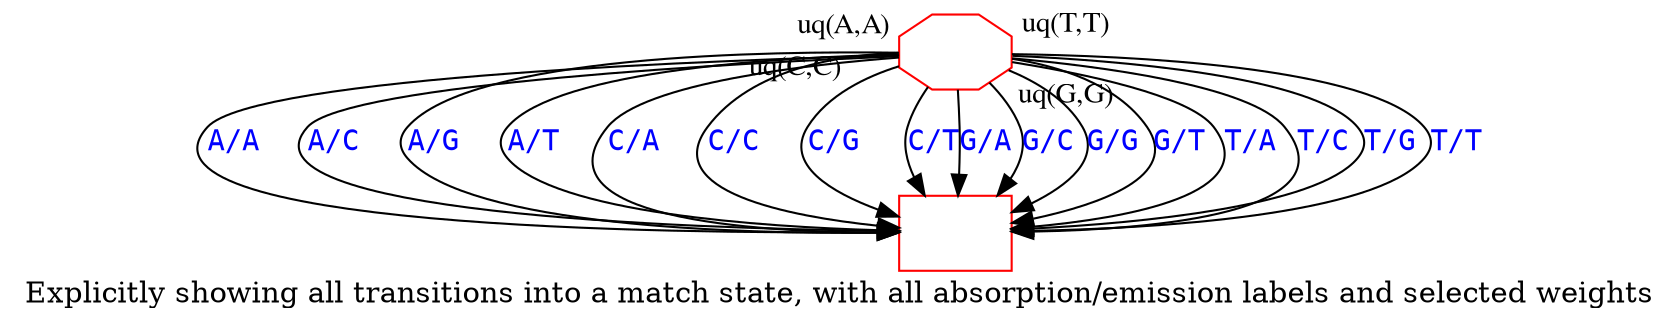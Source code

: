 digraph G {

    W [label="", shape=octagon, color=red, ordering="out"];

    M [label="", shape=rect, color=red];

W->M [label="A/A" taillabel="uq(A,A)" labelangle=330 labeldistance=3 fontcolor="blue" labelfontcolor="black" fontname="Courier" labelfontname="Times"];
W->M [label="A/C" fontcolor="blue" fontname="Courier"];
W->M [label="A/G" fontcolor="blue" fontname="Courier"];
W->M [label="A/T" fontcolor="blue" fontname="Courier"];

W->M [label="C/A" fontcolor="blue" fontname="Courier"];
W->M [label="C/C" taillabel="uq(C,C)" labelangle=5 labeldistance=5 fontcolor="blue" labelfontcolor="black" fontname="Courier" labelfontname="Times"];
W->M [label="C/G" fontcolor="blue" fontname="Courier"];
W->M [label="C/T" fontcolor="blue" fontname="Courier"];

W->M [label="G/A" fontcolor="blue" fontname="Courier"];
W->M [label="G/C" fontcolor="blue" fontname="Courier"];
W->M [label="G/G" taillabel="uq(G,G)" labelangle=0 labeldistance=3 fontcolor="blue" labelfontcolor="black" fontname="Courier" labelfontname="Times"];
W->M [label="G/T" fontcolor="blue" fontname="Courier"];

W->M [label="T/A" fontcolor="blue" fontname="Courier"];
W->M [label="T/C" fontcolor="blue" fontname="Courier"];
W->M [label="T/G" fontcolor="blue" fontname="Courier"];
W->M [label="T/T" taillabel="uq(T,T)" labelangle=30 labeldistance=3 fontcolor="blue" labelfontcolor="black" fontname="Courier" labelfontname="Times"];

    label="Explicitly showing all transitions into a match state, with all absorption/emission labels and selected weights";
}
